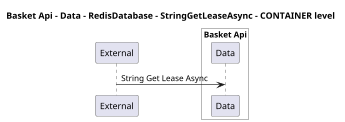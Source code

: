 @startuml
skinparam dpi 60

title Basket Api - Data - RedisDatabase - StringGetLeaseAsync - CONTAINER level

participant "External" as C4InterFlow.Utils.ExternalSystem

box "Basket Api" #White

    participant "Data" as dotnet.eShop.Architecture.SoftwareSystems.BasketApi.Containers.Data
end box


C4InterFlow.Utils.ExternalSystem -> dotnet.eShop.Architecture.SoftwareSystems.BasketApi.Containers.Data : String Get Lease Async


@enduml
